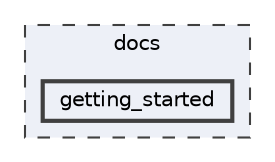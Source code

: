 digraph "docs/getting_started"
{
 // LATEX_PDF_SIZE
  bgcolor="transparent";
  edge [fontname=Helvetica,fontsize=10,labelfontname=Helvetica,labelfontsize=10];
  node [fontname=Helvetica,fontsize=10,shape=box,height=0.2,width=0.4];
  compound=true
  subgraph clusterdir_49e56c817e5e54854c35e136979f97ca {
    graph [ bgcolor="#edf0f7", pencolor="grey25", label="docs", fontname=Helvetica,fontsize=10 style="filled,dashed", URL="dir_49e56c817e5e54854c35e136979f97ca.html",tooltip=""]
  dir_082a24921c5ebee6859144a9c0cfcc03 [label="getting_started", fillcolor="#edf0f7", color="grey25", style="filled,bold", URL="dir_082a24921c5ebee6859144a9c0cfcc03.html",tooltip=""];
  }
}
